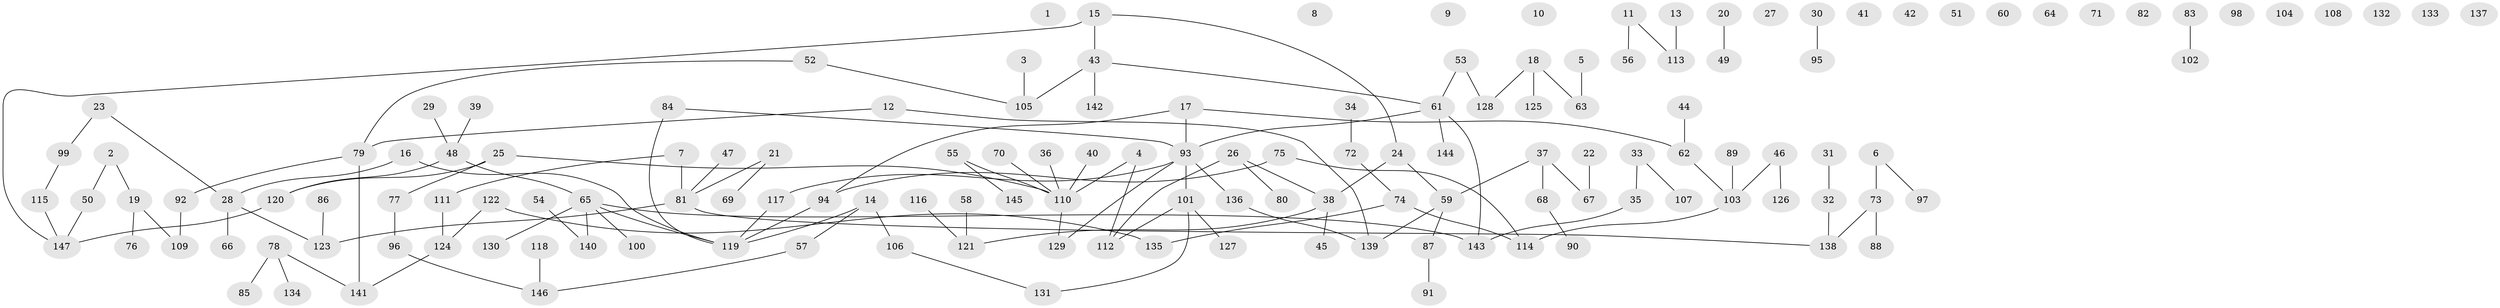 // coarse degree distribution, {1: 0.3, 3: 0.21428571428571427, 5: 0.05714285714285714, 2: 0.3142857142857143, 4: 0.08571428571428572, 6: 0.02857142857142857}
// Generated by graph-tools (version 1.1) at 2025/35/03/04/25 23:35:46]
// undirected, 147 vertices, 140 edges
graph export_dot {
  node [color=gray90,style=filled];
  1;
  2;
  3;
  4;
  5;
  6;
  7;
  8;
  9;
  10;
  11;
  12;
  13;
  14;
  15;
  16;
  17;
  18;
  19;
  20;
  21;
  22;
  23;
  24;
  25;
  26;
  27;
  28;
  29;
  30;
  31;
  32;
  33;
  34;
  35;
  36;
  37;
  38;
  39;
  40;
  41;
  42;
  43;
  44;
  45;
  46;
  47;
  48;
  49;
  50;
  51;
  52;
  53;
  54;
  55;
  56;
  57;
  58;
  59;
  60;
  61;
  62;
  63;
  64;
  65;
  66;
  67;
  68;
  69;
  70;
  71;
  72;
  73;
  74;
  75;
  76;
  77;
  78;
  79;
  80;
  81;
  82;
  83;
  84;
  85;
  86;
  87;
  88;
  89;
  90;
  91;
  92;
  93;
  94;
  95;
  96;
  97;
  98;
  99;
  100;
  101;
  102;
  103;
  104;
  105;
  106;
  107;
  108;
  109;
  110;
  111;
  112;
  113;
  114;
  115;
  116;
  117;
  118;
  119;
  120;
  121;
  122;
  123;
  124;
  125;
  126;
  127;
  128;
  129;
  130;
  131;
  132;
  133;
  134;
  135;
  136;
  137;
  138;
  139;
  140;
  141;
  142;
  143;
  144;
  145;
  146;
  147;
  2 -- 19;
  2 -- 50;
  3 -- 105;
  4 -- 110;
  4 -- 112;
  5 -- 63;
  6 -- 73;
  6 -- 97;
  7 -- 81;
  7 -- 111;
  11 -- 56;
  11 -- 113;
  12 -- 79;
  12 -- 139;
  13 -- 113;
  14 -- 57;
  14 -- 106;
  14 -- 119;
  15 -- 24;
  15 -- 43;
  15 -- 147;
  16 -- 28;
  16 -- 119;
  17 -- 62;
  17 -- 93;
  17 -- 94;
  18 -- 63;
  18 -- 125;
  18 -- 128;
  19 -- 76;
  19 -- 109;
  20 -- 49;
  21 -- 69;
  21 -- 81;
  22 -- 67;
  23 -- 28;
  23 -- 99;
  24 -- 38;
  24 -- 59;
  25 -- 77;
  25 -- 110;
  25 -- 120;
  26 -- 38;
  26 -- 80;
  26 -- 112;
  28 -- 66;
  28 -- 123;
  29 -- 48;
  30 -- 95;
  31 -- 32;
  32 -- 138;
  33 -- 35;
  33 -- 107;
  34 -- 72;
  35 -- 143;
  36 -- 110;
  37 -- 59;
  37 -- 67;
  37 -- 68;
  38 -- 45;
  38 -- 121;
  39 -- 48;
  40 -- 110;
  43 -- 61;
  43 -- 105;
  43 -- 142;
  44 -- 62;
  46 -- 103;
  46 -- 126;
  47 -- 81;
  48 -- 65;
  48 -- 120;
  50 -- 147;
  52 -- 79;
  52 -- 105;
  53 -- 61;
  53 -- 128;
  54 -- 140;
  55 -- 110;
  55 -- 145;
  57 -- 146;
  58 -- 121;
  59 -- 87;
  59 -- 139;
  61 -- 93;
  61 -- 143;
  61 -- 144;
  62 -- 103;
  65 -- 100;
  65 -- 119;
  65 -- 130;
  65 -- 140;
  65 -- 143;
  68 -- 90;
  70 -- 110;
  72 -- 74;
  73 -- 88;
  73 -- 138;
  74 -- 114;
  74 -- 135;
  75 -- 94;
  75 -- 114;
  77 -- 96;
  78 -- 85;
  78 -- 134;
  78 -- 141;
  79 -- 92;
  79 -- 141;
  81 -- 123;
  81 -- 138;
  83 -- 102;
  84 -- 93;
  84 -- 119;
  86 -- 123;
  87 -- 91;
  89 -- 103;
  92 -- 109;
  93 -- 101;
  93 -- 117;
  93 -- 129;
  93 -- 136;
  94 -- 119;
  96 -- 146;
  99 -- 115;
  101 -- 112;
  101 -- 127;
  101 -- 131;
  103 -- 114;
  106 -- 131;
  110 -- 129;
  111 -- 124;
  115 -- 147;
  116 -- 121;
  117 -- 119;
  118 -- 146;
  120 -- 147;
  122 -- 124;
  122 -- 135;
  124 -- 141;
  136 -- 139;
}
